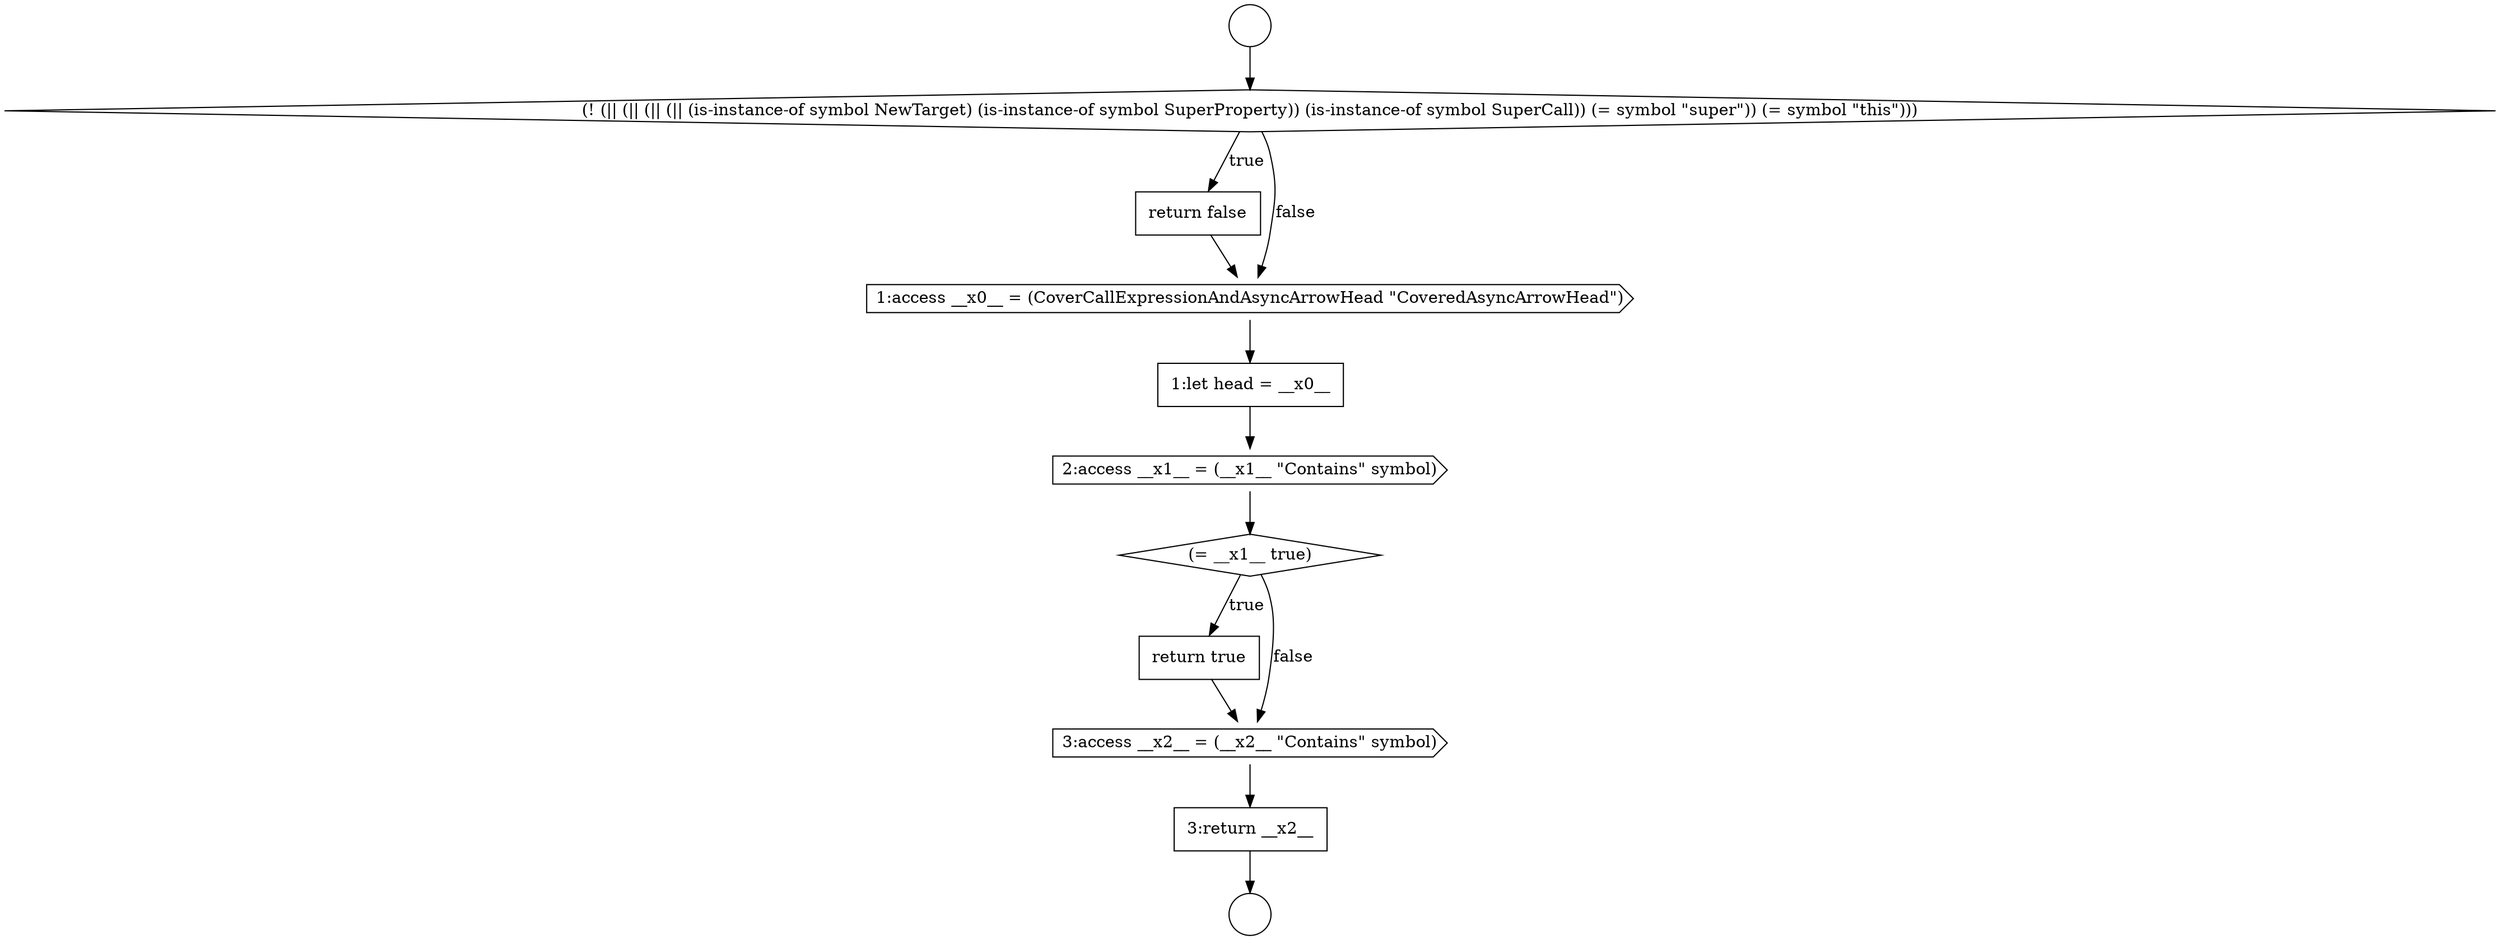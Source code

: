 digraph {
  node8784 [shape=none, margin=0, label=<<font color="black">
    <table border="0" cellborder="1" cellspacing="0" cellpadding="10">
      <tr><td align="left">return true</td></tr>
    </table>
  </font>> color="black" fillcolor="white" style=filled]
  node8779 [shape=none, margin=0, label=<<font color="black">
    <table border="0" cellborder="1" cellspacing="0" cellpadding="10">
      <tr><td align="left">return false</td></tr>
    </table>
  </font>> color="black" fillcolor="white" style=filled]
  node8785 [shape=cds, label=<<font color="black">3:access __x2__ = (__x2__ &quot;Contains&quot; symbol)</font>> color="black" fillcolor="white" style=filled]
  node8777 [shape=circle label=" " color="black" fillcolor="white" style=filled]
  node8782 [shape=cds, label=<<font color="black">2:access __x1__ = (__x1__ &quot;Contains&quot; symbol)</font>> color="black" fillcolor="white" style=filled]
  node8776 [shape=circle label=" " color="black" fillcolor="white" style=filled]
  node8786 [shape=none, margin=0, label=<<font color="black">
    <table border="0" cellborder="1" cellspacing="0" cellpadding="10">
      <tr><td align="left">3:return __x2__</td></tr>
    </table>
  </font>> color="black" fillcolor="white" style=filled]
  node8783 [shape=diamond, label=<<font color="black">(= __x1__ true)</font>> color="black" fillcolor="white" style=filled]
  node8778 [shape=diamond, label=<<font color="black">(! (|| (|| (|| (|| (is-instance-of symbol NewTarget) (is-instance-of symbol SuperProperty)) (is-instance-of symbol SuperCall)) (= symbol &quot;super&quot;)) (= symbol &quot;this&quot;)))</font>> color="black" fillcolor="white" style=filled]
  node8780 [shape=cds, label=<<font color="black">1:access __x0__ = (CoverCallExpressionAndAsyncArrowHead &quot;CoveredAsyncArrowHead&quot;)</font>> color="black" fillcolor="white" style=filled]
  node8781 [shape=none, margin=0, label=<<font color="black">
    <table border="0" cellborder="1" cellspacing="0" cellpadding="10">
      <tr><td align="left">1:let head = __x0__</td></tr>
    </table>
  </font>> color="black" fillcolor="white" style=filled]
  node8783 -> node8784 [label=<<font color="black">true</font>> color="black"]
  node8783 -> node8785 [label=<<font color="black">false</font>> color="black"]
  node8781 -> node8782 [ color="black"]
  node8778 -> node8779 [label=<<font color="black">true</font>> color="black"]
  node8778 -> node8780 [label=<<font color="black">false</font>> color="black"]
  node8779 -> node8780 [ color="black"]
  node8776 -> node8778 [ color="black"]
  node8786 -> node8777 [ color="black"]
  node8782 -> node8783 [ color="black"]
  node8784 -> node8785 [ color="black"]
  node8780 -> node8781 [ color="black"]
  node8785 -> node8786 [ color="black"]
}
